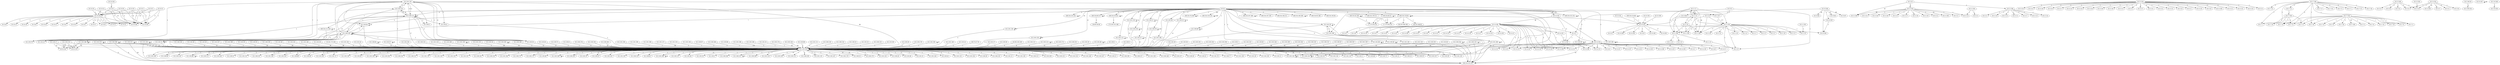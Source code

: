 digraph A {
"10.2.6.19" -> "10.2.6.254" [label="4"]
"10.2.201.219" -> "10.2.203.254" [label="3"]
"10.2.0.249" -> "10.2.0.204" [label="2"]
"10.2.200.180" -> "10.2.203.254" [label="12"]
"10.2.2.254" -> "10.2.2.16" [label="1"]
"10.2.5.254" -> "10.2.5.10" [label="3"]
"0.0.0.0" -> "10.2.201.30" [label="3"]
"10.2.6.254" -> "10.2.6.249" [label="1"]
"10.2.203.254" -> "10.2.202.134" [label="2"]
"10.2.202.198" -> "10.2.203.254" [label="5"]
"10.2.202.174" -> "10.2.203.254" [label="28"]
"10.2.4.254" -> "10.2.4.103" [label="3"]
"10.2.203.254" -> "10.2.200.61" [label="1"]
"0.0.0.0" -> "10.2.202.51" [label="3"]
"10.2.200.16" -> "10.2.203.254" [label="2"]
"10.2.203.20" -> "10.2.203.254" [label="2"]
"10.2.7.249" -> "10.2.7.15" [label="3"]
"10.2.1.17" -> "10.2.1.249" [label="8"]
"10.2.200.118" -> "169.254.255.255" [label="4"]
"10.2.201.197" -> "10.2.202.15" [label="1"]
"10.2.203.132" -> "10.2.201.197" [label="1"]
"10.2.203.2" -> "10.2.203.254" [label="1"]
"10.2.203.254" -> "10.2.201.2" [label="2"]
"10.2.201.42" -> "10.2.203.254" [label="1"]
"10.2.203.125" -> "10.0.0.253" [label="2"]
"10.2.203.63" -> "10.2.203.254" [label="9"]
"10.2.7.254" -> "10.2.7.24" [label="1"]
"10.2.7.254" -> "10.2.7.14" [label="1"]
"10.2.0.254" -> "10.2.0.182" [label="1"]
"10.2.0.5" -> "10.2.1.9" [label="1"]
"10.2.203.254" -> "10.2.203.46" [label="2"]
"10.2.2.254" -> "10.2.2.19" [label="1"]
"0.0.0.0" -> "10.2.200.80" [label="2"]
"169.254.69.217" -> "169.254.69.217" [label="1"]
"169.254.222.131" -> "169.254.222.131" [label="1"]
"10.2.202.71" -> "10.2.203.254" [label="1"]
"10.2.203.254" -> "10.2.201.21" [label="1"]
"10.2.200.82" -> "10.2.203.254" [label="13"]
"10.2.203.254" -> "10.2.200.14" [label="1"]
"10.2.1.8" -> "10.2.1.249" [label="1"]
"10.2.203.254" -> "10.2.200.19" [label="1"]
"10.2.203.37" -> "10.2.203.37" [label="4"]
"10.2.7.249" -> "10.2.7.12" [label="3"]
"169.254.225.141" -> "169.254.225.141" [label="3"]
"10.2.200.49" -> "10.2.200.49" [label="7"]
"10.2.202.221" -> "10.2.203.254" [label="1"]
"10.2.202.51" -> "10.2.203.254" [label="15"]
"10.2.203.254" -> "10.2.202.29" [label="1"]
"10.2.203.254" -> "10.2.201.120" [label="1"]
"10.2.203.254" -> "10.2.202.194" [label="1"]
"10.2.200.64" -> "10.2.203.254" [label="2"]
"10.2.4.254" -> "10.2.4.108" [label="1"]
"10.2.200.230" -> "10.2.203.132" [label="3"]
"10.2.0.249" -> "10.2.0.250" [label="1"]
"10.2.2.254" -> "10.2.2.18" [label="1"]
"10.2.4.7" -> "10.2.4.250" [label="1"]
"10.2.200.48" -> "10.2.200.48" [label="4"]
"10.2.203.254" -> "10.2.203.142" [label="1"]
"10.2.2.6" -> "10.2.2.249" [label="5"]
"10.2.200.112" -> "10.2.202.0" [label="5"]
"0.0.0.0" -> "10.2.203.100" [label="3"]
"169.254.69.217" -> "158.85.58.36" [label="2"]
"169.254.121.220" -> "10.0.0.253" [label="1"]
"10.2.2.249" -> "10.2.2.13" [label="2"]
"10.2.200.80" -> "10.2.203.254" [label="3"]
"10.2.203.193" -> "10.2.203.254" [label="4"]
"10.2.5.254" -> "10.2.5.5" [label="1"]
"10.2.203.86" -> "10.2.203.254" [label="6"]
"10.2.203.111" -> "10.2.203.254" [label="2"]
"10.2.201.112" -> "10.2.201.112" [label="1"]
"10.2.202.116" -> "10.2.202.116" [label="6"]
"10.2.203.37" -> "10.2.203.254" [label="5"]
"10.2.4.250" -> "10.2.4.113" [label="1"]
"10.2.6.21" -> "10.2.6.205" [label="1"]
"10.2.6.2" -> "10.2.6.205" [label="1"]
"10.2.4.249" -> "10.2.4.13" [label="2"]
"0.0.0.0" -> "169.254.19.252" [label="3"]
"10.2.201.114" -> "10.2.203.254" [label="13"]
"10.2.203.135" -> "10.2.203.254" [label="2"]
"10.2.203.254" -> "10.2.203.163" [label="1"]
"10.2.203.254" -> "10.2.200.22" [label="2"]
"10.2.203.254" -> "10.2.202.122" [label="2"]
"169.254.44.108" -> "169.254.44.108" [label="1"]
"10.2.203.254" -> "10.2.200.231" [label="5"]
"10.2.200.208" -> "169.254.255.255" [label="8"]
"10.2.202.194" -> "10.2.203.254" [label="4"]
"10.2.1.8" -> "10.2.1.230" [label="5"]
"10.2.200.48" -> "10.2.203.254" [label="23"]
"10.2.201.30" -> "10.2.201.198" [label="1"]
"10.2.1.67" -> "10.2.1.254" [label="177"]
"10.2.0.254" -> "10.2.0.9" [label="1"]
"10.2.1.254" -> "10.2.1.19" [label="1"]
"0.0.0.0" -> "10.2.200.48" [label="3"]
"10.2.6.3" -> "10.2.6.254" [label="5"]
"169.254.78.109" -> "169.254.78.109" [label="4"]
"10.2.4.249" -> "10.2.4.3" [label="2"]
"10.2.1.250" -> "10.2.1.10" [label="1"]
"10.2.203.186" -> "10.2.203.186" [label="1"]
"169.254.219.119" -> "169.254.219.119" [label="106"]
"10.2.6.16" -> "10.2.6.254" [label="8"]
"10.2.200.225" -> "10.2.203.254" [label="2"]
"10.2.6.254" -> "10.2.6.17" [label="4"]
"10.2.4.249" -> "10.2.4.18" [label="1"]
"10.2.6.20" -> "10.2.6.254" [label="5"]
"10.2.201.104" -> "10.2.203.254" [label="1"]
"10.2.7.254" -> "10.2.7.5" [label="1"]
"10.2.203.254" -> "10.2.202.252" [label="1"]
"10.2.0.254" -> "10.2.0.185" [label="1"]
"10.2.5.254" -> "10.2.5.16" [label="3"]
"10.2.203.254" -> "10.2.200.98" [label="1"]
"10.2.1.9" -> "10.2.1.254" [label="2"]
"10.2.203.254" -> "10.2.200.36" [label="2"]
"10.2.201.47" -> "10.2.200.230" [label="8"]
"10.2.1.15" -> "10.2.1.16" [label="1"]
"10.2.201.160" -> "10.2.203.254" [label="4"]
"10.2.202.205" -> "10.2.203.254" [label="1"]
"10.2.7.249" -> "10.2.7.17" [label="2"]
"169.254.121.220" -> "169.254.121.220" [label="4"]
"10.2.203.254" -> "10.2.203.107" [label="1"]
"10.2.203.169" -> "10.2.203.254" [label="2"]
"10.2.202.139" -> "10.2.202.139" [label="11"]
"10.2.203.254" -> "10.2.201.72" [label="1"]
"10.2.203.254" -> "10.2.200.118" [label="1"]
"10.2.5.254" -> "10.2.5.9" [label="3"]
"10.2.4.249" -> "10.2.4.110" [label="3"]
"10.2.4.249" -> "10.2.4.8" [label="2"]
"10.2.201.122" -> "10.2.203.254" [label="39"]
"10.2.202.24" -> "10.2.203.254" [label="41"]
"10.2.0.250" -> "10.2.0.204" [label="2"]
"10.2.200.112" -> "10.2.203.132" [label="8"]
"0.0.0.0" -> "10.2.201.114" [label="8"]
"10.2.203.183" -> "10.2.203.183" [label="5"]
"10.2.4.249" -> "10.2.4.116" [label="1"]
"10.2.200.222" -> "169.254.255.255" [label="28"]
"10.2.1.15" -> "10.2.1.249" [label="5"]
"169.254.218.63" -> "10.2.0.254" [label="1"]
"10.2.7.254" -> "10.2.7.2" [label="1"]
"0.0.0.0" -> "10.2.201.57" [label="6"]
"10.2.3.254" -> "10.2.3.205" [label="16"]
"10.2.2.254" -> "10.2.2.20" [label="1"]
"10.2.3.249" -> "10.2.3.10" [label="2"]
"10.2.203.254" -> "10.2.203.128" [label="8"]
"10.2.202.6" -> "10.2.203.254" [label="8"]
"10.2.200.176" -> "10.2.203.254" [label="1"]
"10.2.200.192" -> "10.2.203.254" [label="19"]
"10.2.2.249" -> "10.2.2.14" [label="2"]
"10.2.200.230" -> "10.2.202.15" [label="1"]
"10.2.6.2" -> "10.2.6.249" [label="3"]
"10.2.4.249" -> "10.2.4.119" [label="3"]
"10.2.7.249" -> "10.2.7.25" [label="1"]
"10.2.6.254" -> "10.2.6.9" [label="3"]
"10.2.201.190" -> "10.2.203.254" [label="1"]
"10.2.4.102" -> "10.2.4.250" [label="11"]
"10.2.201.208" -> "10.2.203.254" [label="38"]
"10.2.201.127" -> "10.2.203.254" [label="2"]
"10.2.203.43" -> "10.2.203.254" [label="3"]
"10.2.201.223" -> "10.2.203.254" [label="1"]
"0.0.0.0" -> "169.254.80.25" [label="2"]
"10.2.202.156" -> "10.2.202.156" [label="1"]
"10.2.6.250" -> "10.2.6.5" [label="1"]
"10.2.203.136" -> "10.2.203.254" [label="2"]
"10.2.6.3" -> "10.2.6.205" [label="1"]
"10.2.200.112" -> "10.2.200.112" [label="3"]
"10.2.203.186" -> "10.2.203.254" [label="6"]
"10.2.100.29" -> "10.2.100.254" [label="4"]
"10.2.203.254" -> "10.2.203.103" [label="2"]
"10.2.203.254" -> "10.2.200.214" [label="5"]
"10.2.1.254" -> "10.2.1.4" [label="1"]
"10.2.7.249" -> "10.2.7.3" [label="2"]
"10.2.5.254" -> "10.2.5.7" [label="2"]
"10.2.203.254" -> "10.2.200.121" [label="1"]
"10.2.4.254" -> "10.2.4.20" [label="2"]
"10.2.4.254" -> "10.2.4.205" [label="18"]
"10.2.200.97" -> "10.2.203.254" [label="3"]
"10.2.4.249" -> "10.2.4.106" [label="2"]
"10.2.7.12" -> "10.2.7.250" [label="1"]
"10.2.0.254" -> "10.2.0.205" [label="17"]
"10.2.7.250" -> "10.2.7.21" [label="4"]
"10.2.201.176" -> "10.2.203.254" [label="1"]
"10.2.203.254" -> "10.2.201.124" [label="1"]
"10.2.4.254" -> "10.2.4.115" [label="1"]
"10.2.201.103" -> "10.2.201.103" [label="2"]
"10.2.200.168" -> "10.2.203.254" [label="1"]
"10.2.5.254" -> "10.2.5.13" [label="1"]
"10.2.203.254" -> "10.2.202.124" [label="1"]
"10.2.3.254" -> "10.2.3.7" [label="1"]
"10.2.202.252" -> "10.2.203.254" [label="3"]
"10.2.203.66" -> "10.2.203.254" [label="116"]
"169.254.218.63" -> "64.233.186.108" [label="1"]
"10.2.201.126" -> "10.2.201.126" [label="7"]
"10.2.203.254" -> "10.2.200.64" [label="1"]
"10.2.203.254" -> "10.2.201.247" [label="3"]
"10.2.202.160" -> "10.2.203.254" [label="1"]
"10.2.3.249" -> "10.2.3.3" [label="3"]
"10.2.4.249" -> "10.2.4.109" [label="3"]
"10.2.4.249" -> "10.2.4.115" [label="1"]
"10.2.4.249" -> "10.2.4.5" [label="2"]
"10.2.201.25" -> "10.2.203.254" [label="1"]
"10.2.6.254" -> "10.2.6.15" [label="3"]
"10.2.202.126" -> "10.2.203.254" [label="8"]
"10.2.7.254" -> "10.2.7.21" [label="1"]
"169.254.187.189" -> "169.254.187.189" [label="4"]
"10.2.4.254" -> "10.2.4.106" [label="1"]
"10.2.2.254" -> "10.2.2.3" [label="1"]
"10.2.203.254" -> "10.2.202.116" [label="6"]
"10.2.203.254" -> "10.2.200.141" [label="1"]
"0.0.0.0" -> "169.254.187.239" [label="2"]
"10.2.5.254" -> "10.2.5.14" [label="2"]
"10.2.200.112" -> "10.2.203.254" [label="17"]
"0.0.0.0" -> "10.2.202.116" [label="4"]
"10.2.202.17" -> "10.2.203.254" [label="27"]
"10.2.200.222" -> "10.2.200.222" [label="9"]
"10.2.200.230" -> "10.2.203.35" [label="2"]
"10.2.1.254" -> "10.2.1.10" [label="1"]
"10.2.203.254" -> "10.2.200.116" [label="2"]
"10.2.4.249" -> "10.2.4.112" [label="3"]
"10.2.200.234" -> "10.2.200.234" [label="2"]
"10.2.1.249" -> "10.2.1.13" [label="1"]
"10.2.203.100" -> "10.2.203.254" [label="7"]
"0.0.0.0" -> "169.254.184.211" [label="2"]
"10.2.203.254" -> "10.2.203.86" [label="1"]
"10.2.203.156" -> "10.2.203.254" [label="26"]
"10.2.7.254" -> "10.2.7.6" [label="1"]
"10.2.7.254" -> "10.2.7.10" [label="1"]
"10.2.203.98" -> "10.2.203.254" [label="3"]
"10.2.200.112" -> "10.2.201.197" [label="12"]
"10.2.200.222" -> "10.2.203.254" [label="15"]
"10.2.201.197" -> "10.2.201.198" [label="1"]
"10.2.200.98" -> "10.2.203.254" [label="1"]
"10.2.203.254" -> "10.2.201.164" [label="1"]
"10.2.201.111" -> "10.2.203.254" [label="2"]
"10.2.200.128" -> "10.2.203.254" [label="1"]
"10.2.203.132" -> "10.2.203.254" [label="3"]
"10.2.5.254" -> "10.2.5.24" [label="2"]
"10.2.1.254" -> "10.2.1.1" [label="2"]
"10.2.200.112" -> "10.2.203.63" [label="4"]
"10.2.0.254" -> "10.2.0.3" [label="1"]
"10.2.201.160" -> "169.254.255.255" [label="7"]
"10.2.201.160" -> "10.2.201.160" [label="2"]
"10.2.200.154" -> "10.2.203.254" [label="1"]
"169.254.218.63" -> "17.173.254.222" [label="7"]
"10.2.4.254" -> "10.2.4.1" [label="3"]
"10.2.203.254" -> "10.2.200.173" [label="3"]
"10.2.4.102" -> "10.2.4.249" [label="48"]
"10.2.202.172" -> "10.2.203.254" [label="2"]
"10.2.201.197" -> "10.2.201.47" [label="7"]
"10.2.6.16" -> "10.2.6.205" [label="1"]
"10.2.1.15" -> "10.2.1.254" [label="6"]
"10.2.4.254" -> "10.2.4.120" [label="1"]
"10.2.5.254" -> "10.2.5.20" [label="3"]
"10.2.202.222" -> "169.254.255.255" [label="9"]
"10.2.4.249" -> "10.2.4.16" [label="3"]
"10.2.6.5" -> "10.2.6.205" [label="1"]
"10.2.203.254" -> "10.2.203.49" [label="2"]
"10.2.202.81" -> "10.2.203.254" [label="2"]
"10.2.4.254" -> "10.2.4.112" [label="1"]
"10.2.202.249" -> "10.2.202.249" [label="3"]
"10.2.6.254" -> "10.2.6.23" [label="4"]
"10.2.201.197" -> "10.2.203.63" [label="7"]
"10.2.5.254" -> "10.2.5.18" [label="3"]
"10.2.203.72" -> "10.2.203.254" [label="1"]
"10.2.200.165" -> "10.2.203.254" [label="1"]
"10.2.200.220" -> "10.2.203.254" [label="1"]
"10.2.201.239" -> "10.2.203.254" [label="1"]
"10.2.203.254" -> "10.2.202.10" [label="6"]
"10.2.0.249" -> "10.2.0.65" [label="52"]
"10.2.7.249" -> "10.2.7.1" [label="4"]
"10.2.203.254" -> "10.2.203.22" [label="4"]
"10.2.1.17" -> "10.2.1.230" [label="44"]
"10.2.201.98" -> "10.2.201.98" [label="4"]
"10.2.3.249" -> "10.2.3.8" [label="2"]
"10.2.201.55" -> "10.2.203.254" [label="2"]
"0.0.0.0" -> "10.2.201.126" [label="19"]
"10.2.7.254" -> "10.2.7.20" [label="1"]
"10.2.203.254" -> "10.2.202.155" [label="1"]
"10.2.203.254" -> "10.2.201.192" [label="1"]
"10.2.0.181" -> "10.2.0.254" [label="2"]
"10.2.200.82" -> "10.2.200.82" [label="3"]
"10.2.203.254" -> "10.2.200.153" [label="1"]
"10.2.200.132" -> "10.2.203.254" [label="1"]
"10.2.203.125" -> "10.0.0.241" [label="3"]
"10.2.201.96" -> "10.2.203.254" [label="2"]
"10.2.2.254" -> "10.2.2.17" [label="1"]
"10.2.5.254" -> "10.2.5.11" [label="3"]
"10.2.3.254" -> "10.2.3.1" [label="4"]
"10.2.203.254" -> "10.2.202.71" [label="1"]
"10.2.203.198" -> "10.2.203.254" [label="1"]
"10.2.203.254" -> "10.2.202.137" [label="1"]
"169.254.80.25" -> "169.254.80.25" [label="3"]
"10.2.201.197" -> "10.2.203.132" [label="5"]
"10.2.201.30" -> "169.254.255.255" [label="2"]
"10.2.203.63" -> "10.2.203.63" [label="9"]
"10.2.6.254" -> "10.2.6.8" [label="3"]
"10.2.0.5" -> "10.2.4.7" [label="1"]
"10.2.3.250" -> "10.2.3.10" [label="1"]
"10.2.203.254" -> "10.2.201.64" [label="3"]
"169.254.160.209" -> "169.254.160.209" [label="6"]
"10.2.200.230" -> "10.2.203.254" [label="12"]
"10.2.200.208" -> "10.2.200.208" [label="3"]
"10.2.7.250" -> "10.2.7.7" [label="1"]
"10.2.1.249" -> "10.2.1.14" [label="1"]
"10.2.203.11" -> "10.2.203.254" [label="2"]
"10.2.203.254" -> "10.2.201.53" [label="1"]
"10.2.203.254" -> "10.2.202.2" [label="1"]
"10.2.203.254" -> "10.2.200.249" [label="1"]
"10.2.1.254" -> "10.2.1.230" [label="77"]
"10.2.6.254" -> "10.2.6.13" [label="3"]
"10.2.201.197" -> "10.2.203.35" [label="2"]
"10.2.200.211" -> "10.2.203.254" [label="2"]
"10.2.1.17" -> "10.2.1.15" [label="2"]
"169.254.80.25" -> "17.173.254.222" [label="5"]
"10.2.4.249" -> "10.2.4.22" [label="2"]
"10.2.0.5" -> "10.2.1.8" [label="1"]
"10.2.203.178" -> "10.2.203.254" [label="1"]
"10.2.203.254" -> "10.2.201.176" [label="1"]
"10.2.203.254" -> "10.2.200.209" [label="3"]
"10.2.2.249" -> "10.2.2.1" [label="2"]
"10.2.7.249" -> "10.2.7.13" [label="2"]
"10.2.203.254" -> "10.2.201.110" [label="1"]
"10.2.203.254" -> "10.2.202.205" [label="1"]
"10.2.7.254" -> "10.2.7.9" [label="1"]
"10.2.203.254" -> "10.2.203.130" [label="13"]
"10.2.201.103" -> "169.254.255.255" [label="3"]
"10.2.3.254" -> "10.2.3.10" [label="1"]
"10.2.4.254" -> "10.2.4.6" [label="3"]
"10.2.2.250" -> "10.2.2.15" [label="1"]
"10.2.203.254" -> "10.2.203.112" [label="1"]
"10.2.202.195" -> "10.2.203.254" [label="1"]
"169.254.218.63" -> "64.233.186.95" [label="1"]
"10.2.7.254" -> "10.2.7.22" [label="1"]
"10.2.0.187" -> "10.2.0.187" [label="64"]
"0.0.0.0" -> "10.2.203.186" [label="2"]
"10.2.203.183" -> "10.2.203.254" [label="3"]
"10.2.201.198" -> "10.2.201.160" [label="2"]
"10.2.201.126" -> "10.2.203.254" [label="4"]
"0.0.0.0" -> "10.2.200.112" [label="8"]
"10.2.201.146" -> "10.2.203.254" [label="1"]
"10.2.4.249" -> "10.2.4.104" [label="1"]
"0.0.0.0" -> "169.254.93.188" [label="3"]
"10.2.202.41" -> "10.2.203.254" [label="2"]
"10.2.202.17" -> "10.0.0.253" [label="22"]
"100.70.47.76" -> "10.2.203.254" [label="1"]
"10.2.203.254" -> "10.2.200.239" [label="4"]
"10.2.1.254" -> "10.2.1.205" [label="12"]
"10.2.203.254" -> "10.2.201.119" [label="1"]
"10.2.200.110" -> "169.254.255.255" [label="11"]
"10.2.200.78" -> "10.2.203.254" [label="74"]
"10.2.2.249" -> "10.2.2.10" [label="2"]
"10.2.1.254" -> "10.2.1.3" [label="2"]
"10.2.203.254" -> "10.2.201.104" [label="1"]
"10.2.5.254" -> "10.2.5.2" [label="3"]
"10.2.203.142" -> "10.2.203.254" [label="7"]
"10.2.7.249" -> "10.2.7.16" [label="1"]
"10.2.202.51" -> "10.2.202.51" [label="1"]
"10.2.201.27" -> "10.2.203.254" [label="1"]
"0.0.0.0" -> "169.254.195.95" [label="2"]
"10.2.203.35" -> "10.2.200.112" [label="6"]
"10.2.4.249" -> "10.2.4.121" [label="4"]
"10.2.203.254" -> "10.2.202.167" [label="2"]
"10.2.7.250" -> "10.2.7.14" [label="1"]
"10.2.3.254" -> "10.2.3.3" [label="1"]
"10.2.203.254" -> "10.2.202.176" [label="2"]
"10.2.4.249" -> "10.2.4.10" [label="2"]
"10.2.1.15" -> "10.2.1.230" [label="40"]
"10.2.200.234" -> "10.2.203.254" [label="2"]
"10.2.4.254" -> "10.2.4.110" [label="1"]
"10.2.203.254" -> "10.2.200.23" [label="10"]
"10.2.203.30" -> "10.2.203.254" [label="2"]
"10.202.192.149" -> "10.2.203.254" [label="4"]
"10.2.200.179" -> "10.2.203.254" [label="1"]
"10.2.203.115" -> "10.2.203.254" [label="8"]
"10.2.203.113" -> "10.2.203.113" [label="4"]
"10.2.203.254" -> "10.2.201.252" [label="1"]
"10.2.6.21" -> "10.2.6.254" [label="6"]
"169.254.214.60" -> "10.2.0.254" [label="1"]
"10.2.203.125" -> "10.2.203.254" [label="1"]
"10.2.201.114" -> "10.2.201.114" [label="2"]
"10.2.203.113" -> "10.2.203.254" [label="6"]
"10.2.200.49" -> "10.2.203.254" [label="15"]
"10.2.1.16" -> "10.2.1.230" [label="39"]
"10.2.203.174" -> "10.2.203.254" [label="12"]
"10.2.0.249" -> "10.2.0.67" [label="46"]
"10.2.200.78" -> "10.2.200.78" [label="18"]
"0.0.0.0" -> "10.2.200.49" [label="5"]
"10.2.202.116" -> "169.254.255.255" [label="4"]
"10.2.203.22" -> "10.2.203.254" [label="1"]
"10.2.201.186" -> "10.2.203.254" [label="13"]
"10.2.200.26" -> "10.2.203.254" [label="2"]
"169.254.44.108" -> "17.173.254.223" [label="4"]
"10.2.1.16" -> "10.2.1.205" [label="1"]
"10.2.201.84" -> "10.2.203.254" [label="17"]
"10.2.203.254" -> "10.2.201.31" [label="1"]
"10.2.6.254" -> "10.2.6.18" [label="3"]
"10.2.6.20" -> "10.2.6.249" [label="4"]
"10.2.203.198" -> "10.2.203.198" [label="4"]
"10.2.200.252" -> "10.2.203.254" [label="3"]
"10.2.2.254" -> "10.2.2.15" [label="1"]
"10.2.5.254" -> "10.2.5.17" [label="3"]
"10.2.203.254" -> "10.2.200.26" [label="1"]
"10.2.201.197" -> "10.2.203.79" [label="5"]
"10.2.201.64" -> "10.2.203.254" [label="11"]
"10.2.1.15" -> "10.2.1.17" [label="2"]
"10.2.203.254" -> "10.2.201.243" [label="1"]
"10.2.6.254" -> "10.2.6.6" [label="4"]
"10.2.1.13" -> "10.2.1.9" [label="1"]
"10.2.202.19" -> "10.2.203.254" [label="1"]
"10.2.202.49" -> "10.2.203.254" [label="8"]
"10.2.203.41" -> "10.2.203.254" [label="3"]
"10.2.203.1" -> "10.2.203.254" [label="1"]
"10.2.7.249" -> "10.2.7.14" [label="4"]
"10.2.4.249" -> "10.2.4.9" [label="2"]
"10.2.4.254" -> "10.2.4.11" [label="3"]
"10.2.0.68" -> "10.2.0.254" [label="1"]
"10.2.203.254" -> "10.2.200.179" [label="1"]
"10.2.1.254" -> "10.2.1.2" [label="1"]
"0.0.0.0" -> "169.254.219.119" [label="301"]
"0.0.0.0" -> "10.2.201.98" [label="1"]
"10.2.201.197" -> "10.2.200.112" [label="11"]
"0.0.0.0" -> "169.254.160.209" [label="7"]
"10.2.203.11" -> "10.2.203.11" [label="2"]
"10.2.203.254" -> "10.2.201.152" [label="1"]
"10.2.202.44" -> "10.2.203.254" [label="3"]
"10.2.7.250" -> "10.2.7.19" [label="1"]
"10.2.201.59" -> "10.2.203.254" [label="4"]
"10.2.200.112" -> "10.2.201.47" [label="22"]
"10.2.0.191" -> "10.2.0.254" [label="1"]
"10.2.201.252" -> "10.2.203.254" [label="1"]
"10.2.5.254" -> "10.2.5.21" [label="4"]
"10.2.202.222" -> "10.2.203.254" [label="8"]
"10.2.202.56" -> "10.2.203.254" [label="3"]
"10.2.203.254" -> "10.2.200.220" [label="1"]
"10.2.203.254" -> "10.2.202.221" [label="3"]
"10.2.7.249" -> "10.2.7.24" [label="1"]
"10.2.4.254" -> "10.2.4.4" [label="3"]
"10.2.203.191" -> "10.2.203.254" [label="2"]
"10.2.6.254" -> "10.2.6.205" [label="7"]
"0.0.0.0" -> "10.2.201.112" [label="3"]
"10.2.200.112" -> "10.2.203.35" [label="1"]
"10.2.203.254" -> "10.2.202.234" [label="2"]
"10.2.203.35" -> "10.2.203.254" [label="27"]
"10.2.7.254" -> "10.2.7.8" [label="1"]
"10.2.7.250" -> "10.2.7.11" [label="1"]
"0.0.0.0" -> "10.2.203.11" [label="4"]
"10.2.203.104" -> "10.2.203.254" [label="1"]
"10.2.4.101" -> "10.2.4.250" [label="1"]
"10.2.4.249" -> "10.2.4.15" [label="1"]
"10.2.1.16" -> "10.2.1.15" [label="1"]
"10.2.203.254" -> "10.2.200.28" [label="1"]
"10.2.6.254" -> "10.2.6.24" [label="3"]
"10.2.203.194" -> "10.2.203.254" [label="6"]
"10.2.200.110" -> "10.2.203.254" [label="5"]
"10.2.202.156" -> "10.2.203.254" [label="33"]
"10.2.201.198" -> "10.2.201.30" [label="1"]
"10.2.203.35" -> "10.2.200.230" [label="5"]
"10.2.4.7" -> "10.2.4.254" [label="1"]
"10.2.203.254" -> "10.2.200.133" [label="1"]
"10.2.203.100" -> "10.2.203.100" [label="4"]
"10.2.2.249" -> "10.2.2.12" [label="1"]
"10.2.203.254" -> "10.2.201.13" [label="6"]
"10.2.5.254" -> "10.2.5.4" [label="1"]
"10.2.202.5" -> "10.2.203.254" [label="3"]
"0.0.0.0" -> "10.2.202.44" [label="6"]
"10.2.4.254" -> "10.2.4.23" [label="3"]
"10.2.200.118" -> "10.2.203.254" [label="10"]
"10.2.4.249" -> "10.2.4.101" [label="2"]
"10.2.200.118" -> "10.2.200.118" [label="2"]
"169.254.19.252" -> "173.192.222.186" [label="1"]
"10.2.2.249" -> "10.2.2.11" [label="3"]
"10.2.203.254" -> "10.2.201.195" [label="4"]
"10.2.4.249" -> "10.2.4.123" [label="5"]
"10.2.200.61" -> "10.2.203.254" [label="2"]
"10.2.4.249" -> "10.2.4.12" [label="1"]
"10.2.4.254" -> "10.2.4.116" [label="1"]
"10.2.201.72" -> "10.2.203.254" [label="3"]
"10.2.202.17" -> "10.0.0.241" [label="22"]
"10.2.201.47" -> "10.2.200.112" [label="3"]
"10.2.200.230" -> "10.2.203.79" [label="5"]
"10.2.6.254" -> "10.2.6.11" [label="4"]
"10.2.200.234" -> "169.254.255.255" [label="6"]
"10.2.202.253" -> "10.2.203.254" [label="43"]
"0.0.0.0" -> "169.254.69.217" [label="3"]
"10.2.200.211" -> "10.2.200.211" [label="4"]
"10.2.203.254" -> "10.2.200.212" [label="2"]
"10.2.201.110" -> "10.2.203.254" [label="3"]
"10.2.200.80" -> "10.2.200.80" [label="1"]
"10.2.7.249" -> "10.2.7.19" [label="2"]
"10.2.1.254" -> "10.2.1.18" [label="2"]
"10.2.202.195" -> "10.2.202.195" [label="6"]
"10.2.2.6" -> "10.2.2.254" [label="6"]
"10.2.202.203" -> "10.2.203.254" [label="1"]
"10.2.3.249" -> "10.2.3.4" [label="1"]
"10.2.1.16" -> "10.2.1.249" [label="7"]
"10.2.203.85" -> "10.2.203.254" [label="6"]
"10.2.200.48" -> "169.254.255.255" [label="14"]
"10.2.10.249" -> "10.2.10.250" [label="1"]
"10.2.202.244" -> "10.2.203.254" [label="1"]
"10.2.201.57" -> "10.2.201.57" [label="2"]
"10.2.7.254" -> "10.2.7.18" [label="2"]
"10.2.6.19" -> "10.2.6.249" [label="6"]
"10.2.6.16" -> "10.2.6.249" [label="8"]
"10.2.2.254" -> "10.2.2.4" [label="2"]
"10.2.203.199" -> "10.2.203.254" [label="60"]
"169.254.218.63" -> "169.254.218.63" [label="4"]
"0.0.0.0" -> "169.254.187.189" [label="3"]
"0.0.0.0" -> "10.2.200.118" [label="2"]
"10.2.5.254" -> "10.2.5.15" [label="1"]
"0.0.0.0" -> "10.2.203.135" [label="3"]
"0.0.0.0" -> "10.2.203.107" [label="1"]
"10.2.4.249" -> "10.2.4.7" [label="3"]
"10.2.4.254" -> "10.2.4.107" [label="1"]
"10.2.203.100" -> "169.254.255.255" [label="5"]
"10.2.203.254" -> "10.2.203.122" [label="4"]
"10.2.0.249" -> "10.2.0.68" [label="2"]
"10.2.6.254" -> "10.2.6.4" [label="2"]
"10.2.203.164" -> "10.2.203.254" [label="10"]
"10.2.1.254" -> "10.2.1.11" [label="1"]
"10.2.200.218" -> "10.2.203.254" [label="46"]
"10.2.5.254" -> "10.2.5.8" [label="2"]
"10.2.4.249" -> "10.2.4.113" [label="3"]
"10.2.202.0" -> "10.2.203.254" [label="2"]
"10.2.203.254" -> "10.2.202.224" [label="4"]
"10.2.203.254" -> "10.2.203.111" [label="1"]
"0.0.0.0" -> "10.2.4.102" [label="80"]
"10.2.0.190" -> "10.2.0.254" [label="1"]
"10.2.7.254" -> "10.2.7.11" [label="1"]
"10.2.201.197" -> "10.2.202.0" [label="3"]
"10.2.200.112" -> "10.2.203.79" [label="5"]
"10.2.7.254" -> "10.2.7.205" [label="19"]
"10.2.203.254" -> "10.2.203.41" [label="1"]
"10.2.201.103" -> "10.2.203.254" [label="1"]
"10.2.2.254" -> "10.2.2.21" [label="3"]
"0.0.0.0" -> "10.2.201.186" [label="1"]
"10.2.201.30" -> "10.2.203.254" [label="3"]
"0.0.0.0" -> "169.254.121.220" [label="2"]
"10.2.202.49" -> "10.2.202.49" [label="6"]
"10.2.1.254" -> "10.2.1.20" [label="1"]
"10.2.202.155" -> "10.2.203.254" [label="1"]
"10.2.200.152" -> "10.2.203.254" [label="3"]
"10.2.200.20" -> "10.2.203.254" [label="1"]
"10.2.200.208" -> "10.2.203.254" [label="3"]
"10.2.5.254" -> "10.2.5.1" [label="1"]
"10.2.4.249" -> "10.2.4.118" [label="3"]
"10.2.200.110" -> "10.2.200.110" [label="1"]
"10.2.4.254" -> "10.2.4.18" [label="1"]
"10.2.200.233" -> "10.2.203.254" [label="16"]
"10.2.203.135" -> "10.2.203.135" [label="1"]
"10.2.201.198" -> "10.2.201.185" [label="2"]
"10.2.203.254" -> "10.2.202.148" [label="1"]
"10.2.201.129" -> "10.2.203.254" [label="1"]
"10.2.202.116" -> "10.2.203.254" [label="5"]
"10.2.201.30" -> "10.2.201.30" [label="1"]
"10.2.200.49" -> "169.254.255.255" [label="12"]
"10.2.201.31" -> "10.2.203.254" [label="1"]
"10.2.202.128" -> "10.2.203.254" [label="9"]
"169.254.214.60" -> "169.254.214.60" [label="1"]
"10.2.4.249" -> "10.2.4.17" [label="1"]
"10.2.200.112" -> "10.2.203.5" [label="3"]
"10.2.203.254" -> "10.2.203.167" [label="11"]
"10.2.4.254" -> "10.2.4.113" [label="1"]
"10.2.6.254" -> "10.2.6.22" [label="2"]
"10.2.203.254" -> "10.2.203.12" [label="1"]
"10.2.5.254" -> "10.2.5.19" [label="2"]
"10.2.200.203" -> "10.2.203.254" [label="30"]
"10.2.202.82" -> "10.2.203.254" [label="24"]
"10.2.200.145" -> "10.2.203.254" [label="4"]
"10.2.200.23" -> "10.2.203.254" [label="22"]
"10.2.203.86" -> "10.2.203.86" [label="1"]
"10.2.201.119" -> "10.2.203.254" [label="1"]
"10.2.0.249" -> "10.2.0.64" [label="49"]
"10.2.7.249" -> "10.2.7.2" [label="1"]
"10.2.5.254" -> "10.2.5.6" [label="1"]
"10.2.1.254" -> "10.2.1.21" [label="3"]
"10.2.4.254" -> "10.2.4.21" [label="1"]
"10.2.201.47" -> "10.2.201.197" [label="1"]
"10.2.6.14" -> "10.2.6.249" [label="9"]
"0.0.0.0" -> "10.2.201.125" [label="1"]
"10.2.202.222" -> "10.2.202.222" [label="4"]
"10.2.200.236" -> "10.2.203.254" [label="1"]
"10.2.202.36" -> "10.2.203.254" [label="12"]
"10.2.6.3" -> "10.2.6.249" [label="10"]
"10.2.0.254" -> "10.2.0.204" [label="1"]
"10.2.6.14" -> "10.2.6.254" [label="6"]
"10.2.2.254" -> "10.2.2.230" [label="89"]
"10.2.203.254" -> "10.2.202.172" [label="1"]
"10.2.2.254" -> "10.2.2.205" [label="14"]
"10.2.5.254" -> "10.2.5.205" [label="17"]
"10.2.5.254" -> "10.2.5.12" [label="4"]
"10.2.3.254" -> "10.2.3.6" [label="1"]
"10.2.203.254" -> "10.2.200.236" [label="1"]
"10.2.203.254" -> "10.2.200.227" [label="1"]
"10.2.203.254" -> "10.2.201.228" [label="1"]
"10.2.200.36" -> "10.2.203.254" [label="2"]
"10.2.203.254" -> "10.2.203.198" [label="1"]
"10.2.2.250" -> "10.2.2.5" [label="1"]
"0.0.0.0" -> "10.2.202.126" [label="13"]
"10.2.201.57" -> "10.2.203.254" [label="11"]
"10.2.202.50" -> "10.2.203.254" [label="17"]
"10.2.203.163" -> "10.2.203.254" [label="1"]
"10.2.202.15" -> "10.2.203.254" [label="1"]
"10.2.3.249" -> "10.2.3.2" [label="3"]
"10.2.1.17" -> "10.2.1.205" [label="1"]
"10.2.202.147" -> "10.2.203.254" [label="2"]
"10.2.4.249" -> "10.2.4.114" [label="5"]
"10.2.202.196" -> "10.2.203.254" [label="3"]
"10.2.202.20" -> "10.2.203.254" [label="33"]
"0.0.0.0" -> "10.2.1.67" [label="69"]
"10.2.203.16" -> "10.2.203.254" [label="11"]
"10.2.203.254" -> "10.2.200.248" [label="1"]
"10.2.200.229" -> "10.2.203.254" [label="63"]
"10.2.203.254" -> "10.2.202.249" [label="1"]
"0.0.0.0" -> "10.2.200.230" [label="7"]
"0.0.0.0" -> "169.254.78.109" [label="5"]
"10.2.2.254" -> "10.2.2.2" [label="1"]
"10.2.201.228" -> "10.2.203.254" [label="1"]
"169.254.80.25" -> "17.173.254.223" [label="7"]
"10.2.4.249" -> "10.2.4.21" [label="2"]
"0.0.0.0" -> "169.254.139.211" [label="2"]
"10.2.200.230" -> "10.2.203.63" [label="3"]
"10.2.203.63" -> "10.2.200.230" [label="1"]
"10.2.2.249" -> "10.2.2.7" [label="2"]
"10.2.203.254" -> "10.2.201.84" [label="2"]
"10.2.203.107" -> "10.2.203.254" [label="2"]
"10.2.203.157" -> "10.2.203.254" [label="1"]
"10.2.203.254" -> "10.2.203.157" [label="1"]
"10.2.6.254" -> "10.2.6.1" [label="2"]
"10.2.5.254" -> "10.2.5.22" [label="1"]
"10.2.202.139" -> "10.2.203.254" [label="3"]
"10.2.201.60" -> "10.2.203.254" [label="5"]
"0.0.0.0" -> "169.254.218.63" [label="3"]
"0.0.0.0" -> "10.2.200.78" [label="17"]
"10.2.203.132" -> "10.2.200.230" [label="1"]
"10.2.6.2" -> "10.2.6.254" [label="5"]
"10.2.201.112" -> "10.2.203.254" [label="1"]
"0.0.0.0" -> "169.254.225.141" [label="4"]
"10.2.2.6" -> "10.2.2.230" [label="43"]
"169.254.19.252" -> "169.254.19.252" [label="1"]
"10.2.4.102" -> "10.2.4.254" [label="272"]
"10.2.203.132" -> "10.2.200.112" [label="4"]
"10.2.5.254" -> "10.2.5.23" [label="1"]
"10.2.0.254" -> "10.2.0.200" [label="1"]
"10.2.203.254" -> "10.2.203.43" [label="1"]
"10.2.202.126" -> "10.2.202.126" [label="3"]
"10.2.201.125" -> "10.2.203.254" [label="5"]
"10.2.200.19" -> "10.2.203.254" [label="1"]
"10.2.203.35" -> "10.2.201.197" [label="12"]
"169.254.218.63" -> "17.173.254.223" [label="7"]
"10.2.200.230" -> "10.2.200.230" [label="1"]
"10.2.203.254" -> "10.2.200.30" [label="5"]
"10.2.203.186" -> "10.0.0.253" [label="65"]
"10.2.203.254" -> "10.2.203.31" [label="1"]
"10.2.202.201" -> "10.2.203.254" [label="1"]
"10.2.203.254" -> "10.2.202.203" [label="1"]
"10.2.1.17" -> "10.2.1.254" [label="1"]
"10.2.4.254" -> "10.2.4.109" [label="1"]
"10.2.203.254" -> "10.2.201.78" [label="4"]
"10.2.7.249" -> "10.2.7.7" [label="1"]
"10.2.5.254" -> "10.2.5.3" [label="2"]
"10.2.203.254" -> "10.2.200.77" [label="2"]
"10.2.203.254" -> "10.2.201.138" [label="1"]
"10.2.4.254" -> "10.2.4.24" [label="4"]
"10.2.203.254" -> "10.2.201.125" [label="2"]
"10.2.202.15" -> "10.2.202.15" [label="4"]
"10.2.200.230" -> "10.2.201.47" [label="4"]
"10.2.203.254" -> "10.2.201.28" [label="2"]
"10.2.203.254" -> "10.2.202.230" [label="1"]
"10.2.4.254" -> "10.2.4.121" [label="1"]
"10.2.6.21" -> "10.2.6.249" [label="6"]
"10.2.201.197" -> "10.2.203.5" [label="2"]
"10.2.201.98" -> "169.254.255.255" [label="5"]
"10.2.6.20" -> "10.2.6.205" [label="1"]
"10.2.1.8" -> "10.2.1.254" [label="4"]
"10.2.202.180" -> "10.2.203.254" [label="81"]
"10.2.202.59" -> "10.2.203.254" [label="36"]
"0.0.0.0" -> "169.254.222.131" [label="1"]
"10.2.203.254" -> "10.2.200.211" [label="1"]
"10.2.1.249" -> "10.2.1.6" [label="2"]
"10.2.1.254" -> "10.2.1.9" [label="1"]
"10.2.203.254" -> "10.2.202.11" [label="1"]
"10.2.201.98" -> "10.2.203.254" [label="4"]
"10.181.175.182" -> "10.2.203.254" [label="3"]
"10.2.203.186" -> "10.0.0.241" [label="46"]
"10.2.201.197" -> "10.2.203.254" [label="68"]
"10.2.6.5" -> "10.2.6.249" [label="10"]
"10.2.4.249" -> "10.2.4.105" [label="2"]
"10.2.6.5" -> "10.2.6.254" [label="8"]
"10.2.201.181" -> "10.2.203.254" [label="3"]
"169.254.44.108" -> "17.173.254.222" [label="4"]
"10.2.203.254" -> "10.2.202.156" [label="3"]
}
